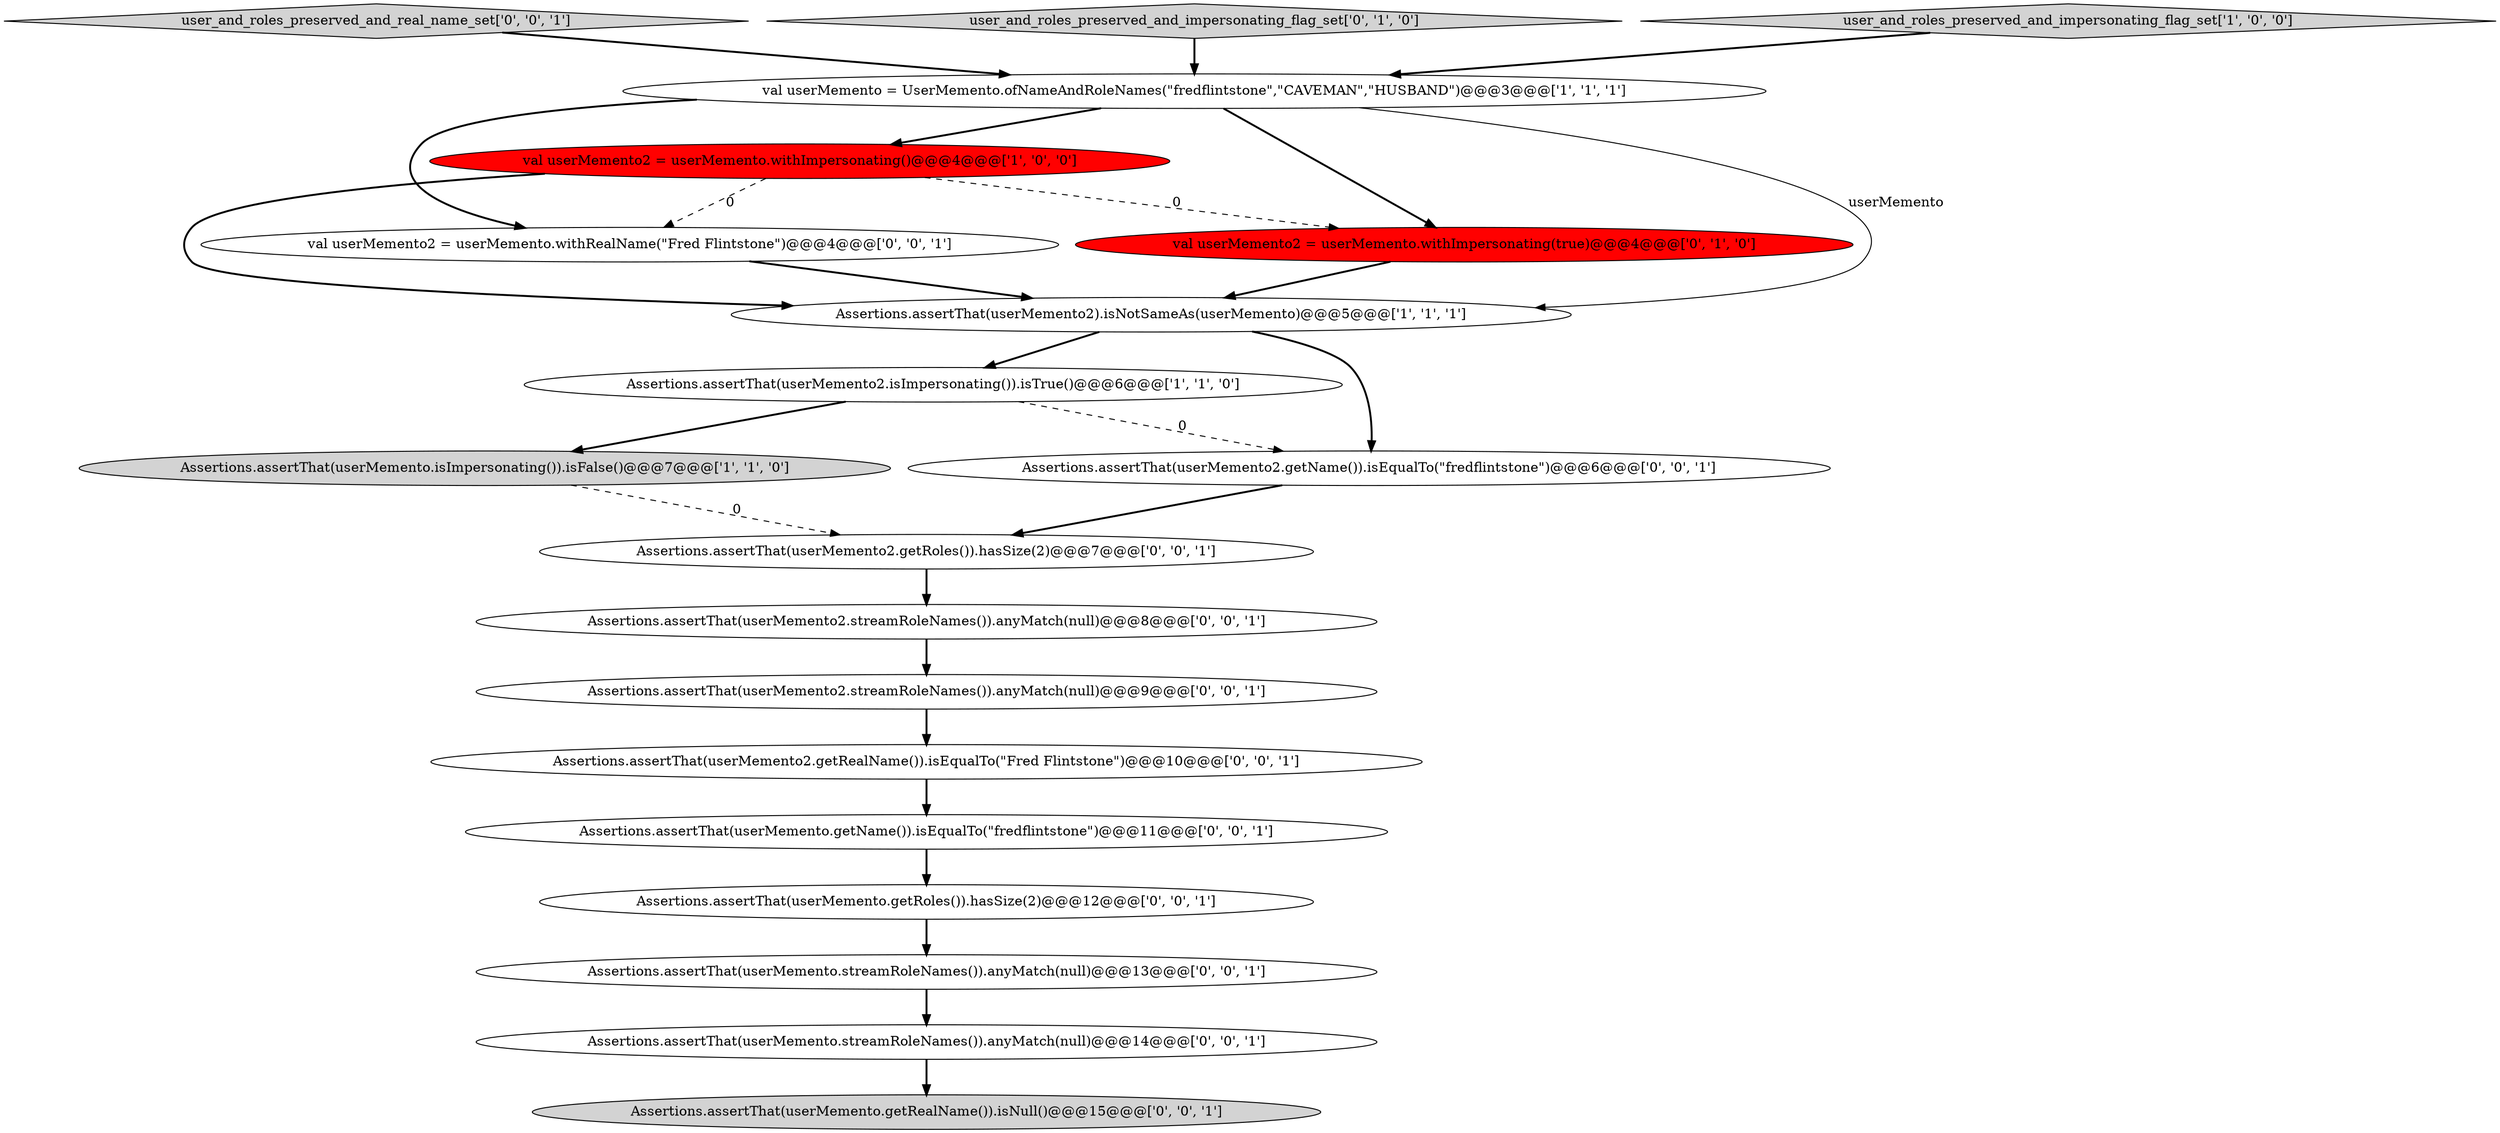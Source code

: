 digraph {
12 [style = filled, label = "user_and_roles_preserved_and_real_name_set['0', '0', '1']", fillcolor = lightgray, shape = diamond image = "AAA0AAABBB3BBB"];
9 [style = filled, label = "Assertions.assertThat(userMemento.getName()).isEqualTo(\"fredflintstone\")@@@11@@@['0', '0', '1']", fillcolor = white, shape = ellipse image = "AAA0AAABBB3BBB"];
18 [style = filled, label = "val userMemento2 = userMemento.withRealName(\"Fred Flintstone\")@@@4@@@['0', '0', '1']", fillcolor = white, shape = ellipse image = "AAA0AAABBB3BBB"];
6 [style = filled, label = "val userMemento2 = userMemento.withImpersonating(true)@@@4@@@['0', '1', '0']", fillcolor = red, shape = ellipse image = "AAA1AAABBB2BBB"];
7 [style = filled, label = "user_and_roles_preserved_and_impersonating_flag_set['0', '1', '0']", fillcolor = lightgray, shape = diamond image = "AAA0AAABBB2BBB"];
5 [style = filled, label = "val userMemento2 = userMemento.withImpersonating()@@@4@@@['1', '0', '0']", fillcolor = red, shape = ellipse image = "AAA1AAABBB1BBB"];
8 [style = filled, label = "Assertions.assertThat(userMemento2.streamRoleNames()).anyMatch(null)@@@9@@@['0', '0', '1']", fillcolor = white, shape = ellipse image = "AAA0AAABBB3BBB"];
1 [style = filled, label = "Assertions.assertThat(userMemento.isImpersonating()).isFalse()@@@7@@@['1', '1', '0']", fillcolor = lightgray, shape = ellipse image = "AAA0AAABBB1BBB"];
10 [style = filled, label = "Assertions.assertThat(userMemento2.streamRoleNames()).anyMatch(null)@@@8@@@['0', '0', '1']", fillcolor = white, shape = ellipse image = "AAA0AAABBB3BBB"];
11 [style = filled, label = "Assertions.assertThat(userMemento.streamRoleNames()).anyMatch(null)@@@14@@@['0', '0', '1']", fillcolor = white, shape = ellipse image = "AAA0AAABBB3BBB"];
19 [style = filled, label = "Assertions.assertThat(userMemento.getRoles()).hasSize(2)@@@12@@@['0', '0', '1']", fillcolor = white, shape = ellipse image = "AAA0AAABBB3BBB"];
4 [style = filled, label = "Assertions.assertThat(userMemento2).isNotSameAs(userMemento)@@@5@@@['1', '1', '1']", fillcolor = white, shape = ellipse image = "AAA0AAABBB1BBB"];
0 [style = filled, label = "val userMemento = UserMemento.ofNameAndRoleNames(\"fredflintstone\",\"CAVEMAN\",\"HUSBAND\")@@@3@@@['1', '1', '1']", fillcolor = white, shape = ellipse image = "AAA0AAABBB1BBB"];
15 [style = filled, label = "Assertions.assertThat(userMemento.getRealName()).isNull()@@@15@@@['0', '0', '1']", fillcolor = lightgray, shape = ellipse image = "AAA0AAABBB3BBB"];
3 [style = filled, label = "user_and_roles_preserved_and_impersonating_flag_set['1', '0', '0']", fillcolor = lightgray, shape = diamond image = "AAA0AAABBB1BBB"];
16 [style = filled, label = "Assertions.assertThat(userMemento2.getRealName()).isEqualTo(\"Fred Flintstone\")@@@10@@@['0', '0', '1']", fillcolor = white, shape = ellipse image = "AAA0AAABBB3BBB"];
2 [style = filled, label = "Assertions.assertThat(userMemento2.isImpersonating()).isTrue()@@@6@@@['1', '1', '0']", fillcolor = white, shape = ellipse image = "AAA0AAABBB1BBB"];
14 [style = filled, label = "Assertions.assertThat(userMemento.streamRoleNames()).anyMatch(null)@@@13@@@['0', '0', '1']", fillcolor = white, shape = ellipse image = "AAA0AAABBB3BBB"];
17 [style = filled, label = "Assertions.assertThat(userMemento2.getRoles()).hasSize(2)@@@7@@@['0', '0', '1']", fillcolor = white, shape = ellipse image = "AAA0AAABBB3BBB"];
13 [style = filled, label = "Assertions.assertThat(userMemento2.getName()).isEqualTo(\"fredflintstone\")@@@6@@@['0', '0', '1']", fillcolor = white, shape = ellipse image = "AAA0AAABBB3BBB"];
17->10 [style = bold, label=""];
8->16 [style = bold, label=""];
0->6 [style = bold, label=""];
2->1 [style = bold, label=""];
4->13 [style = bold, label=""];
7->0 [style = bold, label=""];
4->2 [style = bold, label=""];
5->18 [style = dashed, label="0"];
12->0 [style = bold, label=""];
3->0 [style = bold, label=""];
11->15 [style = bold, label=""];
6->4 [style = bold, label=""];
13->17 [style = bold, label=""];
1->17 [style = dashed, label="0"];
19->14 [style = bold, label=""];
18->4 [style = bold, label=""];
10->8 [style = bold, label=""];
5->6 [style = dashed, label="0"];
2->13 [style = dashed, label="0"];
0->4 [style = solid, label="userMemento"];
5->4 [style = bold, label=""];
9->19 [style = bold, label=""];
0->18 [style = bold, label=""];
14->11 [style = bold, label=""];
16->9 [style = bold, label=""];
0->5 [style = bold, label=""];
}
